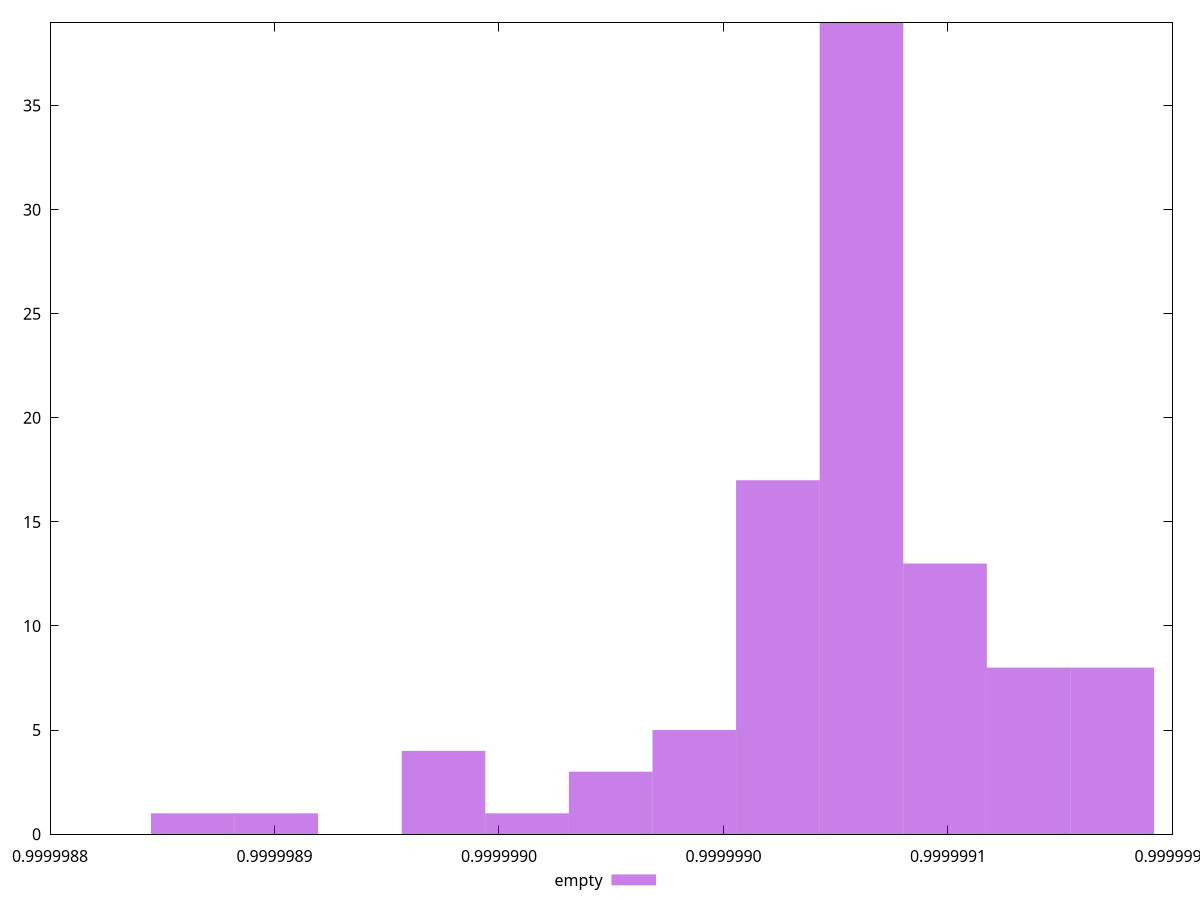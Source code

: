 $_empty <<EOF
0.9999989004034511 1
0.9999990679642031 8
0.9999990307284804 39
0.9999989934927578 5
0.9999990121106191 17
0.9999990493463418 13
0.9999990865820645 8
0.999998956257035 1
0.9999989376391738 4
0.9999989748748964 3
0.9999988817855897 1
EOF
set key outside below
set terminal pngcairo
set output "report_00004_2020-11-02T20-21-41.718Z/performance_score/empty//hist.png"
set yrange [0:39]
set boxwidth 1.861786133679875e-8
set style fill transparent solid 0.5 noborder
plot $_empty title "empty" with boxes ,